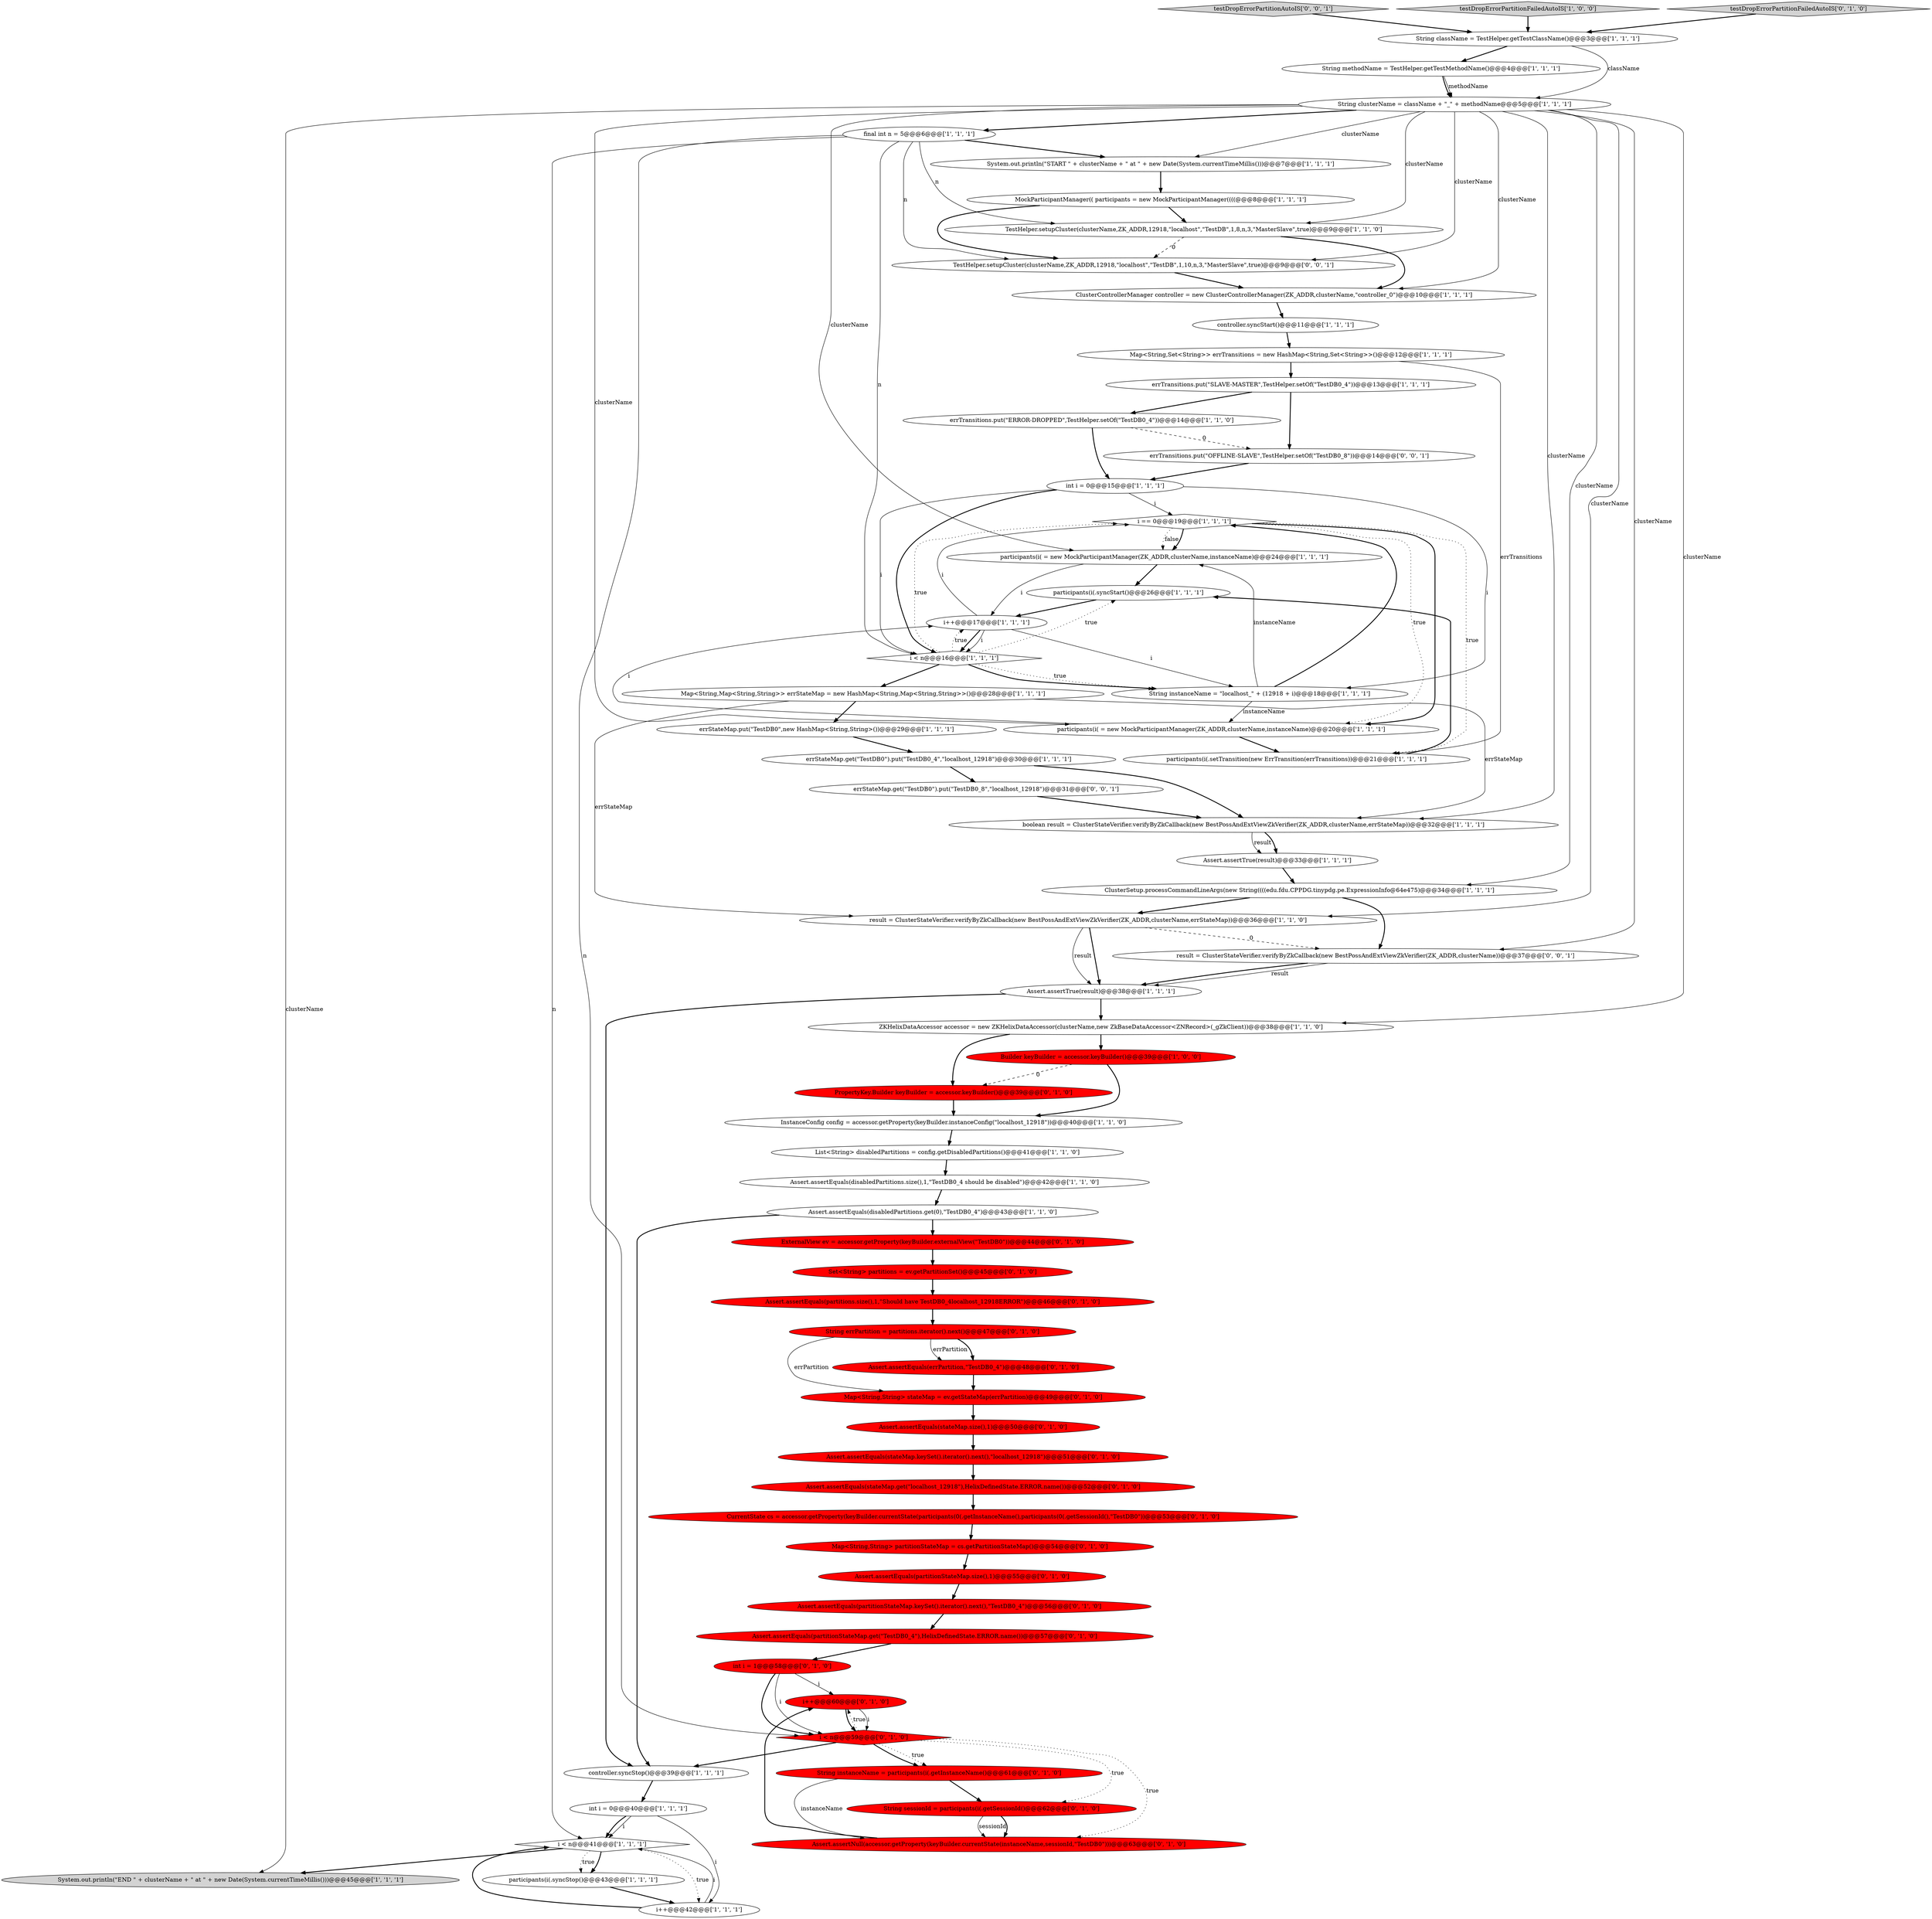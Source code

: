 digraph {
40 [style = filled, label = "Map<String,Set<String>> errTransitions = new HashMap<String,Set<String>>()@@@12@@@['1', '1', '1']", fillcolor = white, shape = ellipse image = "AAA0AAABBB1BBB"];
1 [style = filled, label = "List<String> disabledPartitions = config.getDisabledPartitions()@@@41@@@['1', '1', '0']", fillcolor = white, shape = ellipse image = "AAA0AAABBB1BBB"];
48 [style = filled, label = "Assert.assertEquals(stateMap.size(),1)@@@50@@@['0', '1', '0']", fillcolor = red, shape = ellipse image = "AAA1AAABBB2BBB"];
66 [style = filled, label = "errStateMap.get(\"TestDB0\").put(\"TestDB0_8\",\"localhost_12918\")@@@31@@@['0', '0', '1']", fillcolor = white, shape = ellipse image = "AAA0AAABBB3BBB"];
10 [style = filled, label = "Assert.assertTrue(result)@@@38@@@['1', '1', '1']", fillcolor = white, shape = ellipse image = "AAA0AAABBB1BBB"];
55 [style = filled, label = "Assert.assertEquals(partitionStateMap.size(),1)@@@55@@@['0', '1', '0']", fillcolor = red, shape = ellipse image = "AAA1AAABBB2BBB"];
57 [style = filled, label = "Assert.assertEquals(errPartition,\"TestDB0_4\")@@@48@@@['0', '1', '0']", fillcolor = red, shape = ellipse image = "AAA1AAABBB2BBB"];
26 [style = filled, label = "Assert.assertTrue(result)@@@33@@@['1', '1', '1']", fillcolor = white, shape = ellipse image = "AAA0AAABBB1BBB"];
49 [style = filled, label = "Assert.assertEquals(partitionStateMap.keySet().iterator().next(),\"TestDB0_4\")@@@56@@@['0', '1', '0']", fillcolor = red, shape = ellipse image = "AAA1AAABBB2BBB"];
60 [style = filled, label = "Set<String> partitions = ev.getPartitionSet()@@@45@@@['0', '1', '0']", fillcolor = red, shape = ellipse image = "AAA1AAABBB2BBB"];
9 [style = filled, label = "ZKHelixDataAccessor accessor = new ZKHelixDataAccessor(clusterName,new ZkBaseDataAccessor<ZNRecord>(_gZkClient))@@@38@@@['1', '1', '0']", fillcolor = white, shape = ellipse image = "AAA0AAABBB1BBB"];
42 [style = filled, label = "String errPartition = partitions.iterator().next()@@@47@@@['0', '1', '0']", fillcolor = red, shape = ellipse image = "AAA1AAABBB2BBB"];
46 [style = filled, label = "int i = 1@@@58@@@['0', '1', '0']", fillcolor = red, shape = ellipse image = "AAA1AAABBB2BBB"];
44 [style = filled, label = "ExternalView ev = accessor.getProperty(keyBuilder.externalView(\"TestDB0\"))@@@44@@@['0', '1', '0']", fillcolor = red, shape = ellipse image = "AAA1AAABBB2BBB"];
5 [style = filled, label = "participants(i(.syncStart()@@@26@@@['1', '1', '1']", fillcolor = white, shape = ellipse image = "AAA0AAABBB1BBB"];
67 [style = filled, label = "testDropErrorPartitionAutoIS['0', '0', '1']", fillcolor = lightgray, shape = diamond image = "AAA0AAABBB3BBB"];
39 [style = filled, label = "testDropErrorPartitionFailedAutoIS['1', '0', '0']", fillcolor = lightgray, shape = diamond image = "AAA0AAABBB1BBB"];
54 [style = filled, label = "Map<String,String> partitionStateMap = cs.getPartitionStateMap()@@@54@@@['0', '1', '0']", fillcolor = red, shape = ellipse image = "AAA1AAABBB2BBB"];
22 [style = filled, label = "controller.syncStop()@@@39@@@['1', '1', '1']", fillcolor = white, shape = ellipse image = "AAA0AAABBB1BBB"];
36 [style = filled, label = "participants(i(.syncStop()@@@43@@@['1', '1', '1']", fillcolor = white, shape = ellipse image = "AAA0AAABBB1BBB"];
19 [style = filled, label = "int i = 0@@@40@@@['1', '1', '1']", fillcolor = white, shape = ellipse image = "AAA0AAABBB1BBB"];
11 [style = filled, label = "System.out.println(\"END \" + clusterName + \" at \" + new Date(System.currentTimeMillis()))@@@45@@@['1', '1', '1']", fillcolor = lightgray, shape = ellipse image = "AAA0AAABBB1BBB"];
56 [style = filled, label = "String instanceName = participants(i(.getInstanceName()@@@61@@@['0', '1', '0']", fillcolor = red, shape = ellipse image = "AAA1AAABBB2BBB"];
58 [style = filled, label = "Map<String,String> stateMap = ev.getStateMap(errPartition)@@@49@@@['0', '1', '0']", fillcolor = red, shape = ellipse image = "AAA1AAABBB2BBB"];
32 [style = filled, label = "errTransitions.put(\"ERROR-DROPPED\",TestHelper.setOf(\"TestDB0_4\"))@@@14@@@['1', '1', '0']", fillcolor = white, shape = ellipse image = "AAA0AAABBB1BBB"];
62 [style = filled, label = "Assert.assertEquals(partitionStateMap.get(\"TestDB0_4\"),HelixDefinedState.ERROR.name())@@@57@@@['0', '1', '0']", fillcolor = red, shape = ellipse image = "AAA1AAABBB2BBB"];
50 [style = filled, label = "CurrentState cs = accessor.getProperty(keyBuilder.currentState(participants(0(.getInstanceName(),participants(0(.getSessionId(),\"TestDB0\"))@@@53@@@['0', '1', '0']", fillcolor = red, shape = ellipse image = "AAA1AAABBB2BBB"];
0 [style = filled, label = "Assert.assertEquals(disabledPartitions.size(),1,\"TestDB0_4 should be disabled\")@@@42@@@['1', '1', '0']", fillcolor = white, shape = ellipse image = "AAA0AAABBB1BBB"];
15 [style = filled, label = "participants(i( = new MockParticipantManager(ZK_ADDR,clusterName,instanceName)@@@24@@@['1', '1', '1']", fillcolor = white, shape = ellipse image = "AAA0AAABBB1BBB"];
23 [style = filled, label = "participants(i( = new MockParticipantManager(ZK_ADDR,clusterName,instanceName)@@@20@@@['1', '1', '1']", fillcolor = white, shape = ellipse image = "AAA0AAABBB1BBB"];
2 [style = filled, label = "String methodName = TestHelper.getTestMethodName()@@@4@@@['1', '1', '1']", fillcolor = white, shape = ellipse image = "AAA0AAABBB1BBB"];
25 [style = filled, label = "ClusterControllerManager controller = new ClusterControllerManager(ZK_ADDR,clusterName,\"controller_0\")@@@10@@@['1', '1', '1']", fillcolor = white, shape = ellipse image = "AAA0AAABBB1BBB"];
27 [style = filled, label = "ClusterSetup.processCommandLineArgs(new String((((edu.fdu.CPPDG.tinypdg.pe.ExpressionInfo@64e475)@@@34@@@['1', '1', '1']", fillcolor = white, shape = ellipse image = "AAA0AAABBB1BBB"];
41 [style = filled, label = "errTransitions.put(\"SLAVE-MASTER\",TestHelper.setOf(\"TestDB0_4\"))@@@13@@@['1', '1', '1']", fillcolor = white, shape = ellipse image = "AAA0AAABBB1BBB"];
35 [style = filled, label = "System.out.println(\"START \" + clusterName + \" at \" + new Date(System.currentTimeMillis()))@@@7@@@['1', '1', '1']", fillcolor = white, shape = ellipse image = "AAA0AAABBB1BBB"];
20 [style = filled, label = "String className = TestHelper.getTestClassName()@@@3@@@['1', '1', '1']", fillcolor = white, shape = ellipse image = "AAA0AAABBB1BBB"];
21 [style = filled, label = "errStateMap.get(\"TestDB0\").put(\"TestDB0_4\",\"localhost_12918\")@@@30@@@['1', '1', '1']", fillcolor = white, shape = ellipse image = "AAA0AAABBB1BBB"];
45 [style = filled, label = "testDropErrorPartitionFailedAutoIS['0', '1', '0']", fillcolor = lightgray, shape = diamond image = "AAA0AAABBB2BBB"];
63 [style = filled, label = "Assert.assertNull(accessor.getProperty(keyBuilder.currentState(instanceName,sessionId,\"TestDB0\")))@@@63@@@['0', '1', '0']", fillcolor = red, shape = ellipse image = "AAA1AAABBB2BBB"];
24 [style = filled, label = "boolean result = ClusterStateVerifier.verifyByZkCallback(new BestPossAndExtViewZkVerifier(ZK_ADDR,clusterName,errStateMap))@@@32@@@['1', '1', '1']", fillcolor = white, shape = ellipse image = "AAA0AAABBB1BBB"];
31 [style = filled, label = "errStateMap.put(\"TestDB0\",new HashMap<String,String>())@@@29@@@['1', '1', '1']", fillcolor = white, shape = ellipse image = "AAA0AAABBB1BBB"];
34 [style = filled, label = "i < n@@@41@@@['1', '1', '1']", fillcolor = white, shape = diamond image = "AAA0AAABBB1BBB"];
53 [style = filled, label = "PropertyKey.Builder keyBuilder = accessor.keyBuilder()@@@39@@@['0', '1', '0']", fillcolor = red, shape = ellipse image = "AAA1AAABBB2BBB"];
12 [style = filled, label = "result = ClusterStateVerifier.verifyByZkCallback(new BestPossAndExtViewZkVerifier(ZK_ADDR,clusterName,errStateMap))@@@36@@@['1', '1', '0']", fillcolor = white, shape = ellipse image = "AAA0AAABBB1BBB"];
38 [style = filled, label = "final int n = 5@@@6@@@['1', '1', '1']", fillcolor = white, shape = ellipse image = "AAA0AAABBB1BBB"];
59 [style = filled, label = "Assert.assertEquals(stateMap.get(\"localhost_12918\"),HelixDefinedState.ERROR.name())@@@52@@@['0', '1', '0']", fillcolor = red, shape = ellipse image = "AAA1AAABBB2BBB"];
6 [style = filled, label = "i++@@@17@@@['1', '1', '1']", fillcolor = white, shape = ellipse image = "AAA0AAABBB1BBB"];
52 [style = filled, label = "Assert.assertEquals(partitions.size(),1,\"Should have TestDB0_4localhost_12918ERROR\")@@@46@@@['0', '1', '0']", fillcolor = red, shape = ellipse image = "AAA1AAABBB2BBB"];
8 [style = filled, label = "i == 0@@@19@@@['1', '1', '1']", fillcolor = white, shape = diamond image = "AAA0AAABBB1BBB"];
61 [style = filled, label = "i++@@@60@@@['0', '1', '0']", fillcolor = red, shape = ellipse image = "AAA1AAABBB2BBB"];
4 [style = filled, label = "MockParticipantManager(( participants = new MockParticipantManager((((@@@8@@@['1', '1', '1']", fillcolor = white, shape = ellipse image = "AAA0AAABBB1BBB"];
47 [style = filled, label = "i < n@@@59@@@['0', '1', '0']", fillcolor = red, shape = diamond image = "AAA1AAABBB2BBB"];
29 [style = filled, label = "String instanceName = \"localhost_\" + (12918 + i)@@@18@@@['1', '1', '1']", fillcolor = white, shape = ellipse image = "AAA0AAABBB1BBB"];
37 [style = filled, label = "i++@@@42@@@['1', '1', '1']", fillcolor = white, shape = ellipse image = "AAA0AAABBB1BBB"];
16 [style = filled, label = "Map<String,Map<String,String>> errStateMap = new HashMap<String,Map<String,String>>()@@@28@@@['1', '1', '1']", fillcolor = white, shape = ellipse image = "AAA0AAABBB1BBB"];
28 [style = filled, label = "participants(i(.setTransition(new ErrTransition(errTransitions))@@@21@@@['1', '1', '1']", fillcolor = white, shape = ellipse image = "AAA0AAABBB1BBB"];
64 [style = filled, label = "errTransitions.put(\"OFFLINE-SLAVE\",TestHelper.setOf(\"TestDB0_8\"))@@@14@@@['0', '0', '1']", fillcolor = white, shape = ellipse image = "AAA0AAABBB3BBB"];
13 [style = filled, label = "TestHelper.setupCluster(clusterName,ZK_ADDR,12918,\"localhost\",\"TestDB\",1,8,n,3,\"MasterSlave\",true)@@@9@@@['1', '1', '0']", fillcolor = white, shape = ellipse image = "AAA0AAABBB1BBB"];
14 [style = filled, label = "controller.syncStart()@@@11@@@['1', '1', '1']", fillcolor = white, shape = ellipse image = "AAA0AAABBB1BBB"];
17 [style = filled, label = "i < n@@@16@@@['1', '1', '1']", fillcolor = white, shape = diamond image = "AAA0AAABBB1BBB"];
3 [style = filled, label = "String clusterName = className + \"_\" + methodName@@@5@@@['1', '1', '1']", fillcolor = white, shape = ellipse image = "AAA0AAABBB1BBB"];
43 [style = filled, label = "Assert.assertEquals(stateMap.keySet().iterator().next(),\"localhost_12918\")@@@51@@@['0', '1', '0']", fillcolor = red, shape = ellipse image = "AAA1AAABBB2BBB"];
33 [style = filled, label = "Builder keyBuilder = accessor.keyBuilder()@@@39@@@['1', '0', '0']", fillcolor = red, shape = ellipse image = "AAA1AAABBB1BBB"];
68 [style = filled, label = "result = ClusterStateVerifier.verifyByZkCallback(new BestPossAndExtViewZkVerifier(ZK_ADDR,clusterName))@@@37@@@['0', '0', '1']", fillcolor = white, shape = ellipse image = "AAA0AAABBB3BBB"];
18 [style = filled, label = "Assert.assertEquals(disabledPartitions.get(0),\"TestDB0_4\")@@@43@@@['1', '1', '0']", fillcolor = white, shape = ellipse image = "AAA0AAABBB1BBB"];
51 [style = filled, label = "String sessionId = participants(i(.getSessionId()@@@62@@@['0', '1', '0']", fillcolor = red, shape = ellipse image = "AAA1AAABBB2BBB"];
7 [style = filled, label = "InstanceConfig config = accessor.getProperty(keyBuilder.instanceConfig(\"localhost_12918\"))@@@40@@@['1', '1', '0']", fillcolor = white, shape = ellipse image = "AAA0AAABBB1BBB"];
30 [style = filled, label = "int i = 0@@@15@@@['1', '1', '1']", fillcolor = white, shape = ellipse image = "AAA0AAABBB1BBB"];
65 [style = filled, label = "TestHelper.setupCluster(clusterName,ZK_ADDR,12918,\"localhost\",\"TestDB\",1,10,n,3,\"MasterSlave\",true)@@@9@@@['0', '0', '1']", fillcolor = white, shape = ellipse image = "AAA0AAABBB3BBB"];
9->53 [style = bold, label=""];
54->55 [style = bold, label=""];
8->28 [style = dotted, label="true"];
68->10 [style = bold, label=""];
23->6 [style = solid, label="i"];
19->37 [style = solid, label="i"];
17->6 [style = dotted, label="true"];
3->13 [style = solid, label="clusterName"];
55->49 [style = bold, label=""];
31->21 [style = bold, label=""];
21->24 [style = bold, label=""];
25->14 [style = bold, label=""];
57->58 [style = bold, label=""];
3->38 [style = bold, label=""];
3->68 [style = solid, label="clusterName"];
42->57 [style = solid, label="errPartition"];
13->65 [style = dashed, label="0"];
23->28 [style = bold, label=""];
47->22 [style = bold, label=""];
17->8 [style = dotted, label="true"];
12->10 [style = bold, label=""];
18->22 [style = bold, label=""];
18->44 [style = bold, label=""];
27->68 [style = bold, label=""];
29->23 [style = solid, label="instanceName"];
48->43 [style = bold, label=""];
32->64 [style = dashed, label="0"];
41->64 [style = bold, label=""];
3->23 [style = solid, label="clusterName"];
38->65 [style = solid, label="n"];
38->34 [style = solid, label="n"];
47->61 [style = dotted, label="true"];
19->34 [style = solid, label="i"];
29->15 [style = solid, label="instanceName"];
50->54 [style = bold, label=""];
12->68 [style = dashed, label="0"];
34->37 [style = dotted, label="true"];
3->65 [style = solid, label="clusterName"];
17->16 [style = bold, label=""];
3->27 [style = solid, label="clusterName"];
33->7 [style = bold, label=""];
13->25 [style = bold, label=""];
19->34 [style = bold, label=""];
62->46 [style = bold, label=""];
56->63 [style = solid, label="instanceName"];
41->32 [style = bold, label=""];
28->5 [style = bold, label=""];
7->1 [style = bold, label=""];
20->3 [style = solid, label="className"];
33->53 [style = dashed, label="0"];
8->23 [style = bold, label=""];
27->12 [style = bold, label=""];
9->33 [style = bold, label=""];
8->15 [style = dotted, label="false"];
8->23 [style = dotted, label="true"];
1->0 [style = bold, label=""];
4->65 [style = bold, label=""];
16->24 [style = solid, label="errStateMap"];
49->62 [style = bold, label=""];
51->63 [style = solid, label="sessionId"];
15->6 [style = solid, label="i"];
56->51 [style = bold, label=""];
26->27 [style = bold, label=""];
52->42 [style = bold, label=""];
46->61 [style = solid, label="i"];
5->6 [style = bold, label=""];
66->24 [style = bold, label=""];
34->36 [style = bold, label=""];
47->51 [style = dotted, label="true"];
16->12 [style = solid, label="errStateMap"];
30->8 [style = solid, label="i"];
3->9 [style = solid, label="clusterName"];
36->37 [style = bold, label=""];
38->47 [style = solid, label="n"];
38->35 [style = bold, label=""];
39->20 [style = bold, label=""];
61->47 [style = solid, label="i"];
51->63 [style = bold, label=""];
21->66 [style = bold, label=""];
65->25 [style = bold, label=""];
6->17 [style = bold, label=""];
59->50 [style = bold, label=""];
3->12 [style = solid, label="clusterName"];
43->59 [style = bold, label=""];
24->26 [style = solid, label="result"];
30->17 [style = bold, label=""];
8->15 [style = bold, label=""];
47->56 [style = bold, label=""];
22->19 [style = bold, label=""];
2->3 [style = bold, label=""];
34->36 [style = dotted, label="true"];
4->13 [style = bold, label=""];
30->17 [style = solid, label="i"];
47->56 [style = dotted, label="true"];
45->20 [style = bold, label=""];
32->30 [style = bold, label=""];
24->26 [style = bold, label=""];
3->24 [style = solid, label="clusterName"];
58->48 [style = bold, label=""];
42->57 [style = bold, label=""];
16->31 [style = bold, label=""];
0->18 [style = bold, label=""];
10->9 [style = bold, label=""];
17->29 [style = dotted, label="true"];
63->61 [style = bold, label=""];
64->30 [style = bold, label=""];
37->34 [style = solid, label="i"];
60->52 [style = bold, label=""];
10->22 [style = bold, label=""];
30->29 [style = solid, label="i"];
29->8 [style = bold, label=""];
44->60 [style = bold, label=""];
40->28 [style = solid, label="errTransitions"];
38->13 [style = solid, label="n"];
6->29 [style = solid, label="i"];
3->35 [style = solid, label="clusterName"];
3->25 [style = solid, label="clusterName"];
68->10 [style = solid, label="result"];
2->3 [style = solid, label="methodName"];
46->47 [style = bold, label=""];
12->10 [style = solid, label="result"];
35->4 [style = bold, label=""];
34->11 [style = bold, label=""];
6->8 [style = solid, label="i"];
15->5 [style = bold, label=""];
3->15 [style = solid, label="clusterName"];
20->2 [style = bold, label=""];
67->20 [style = bold, label=""];
38->17 [style = solid, label="n"];
42->58 [style = solid, label="errPartition"];
53->7 [style = bold, label=""];
6->17 [style = solid, label="i"];
61->47 [style = bold, label=""];
37->34 [style = bold, label=""];
40->41 [style = bold, label=""];
47->63 [style = dotted, label="true"];
3->11 [style = solid, label="clusterName"];
46->47 [style = solid, label="i"];
17->29 [style = bold, label=""];
14->40 [style = bold, label=""];
17->5 [style = dotted, label="true"];
}
